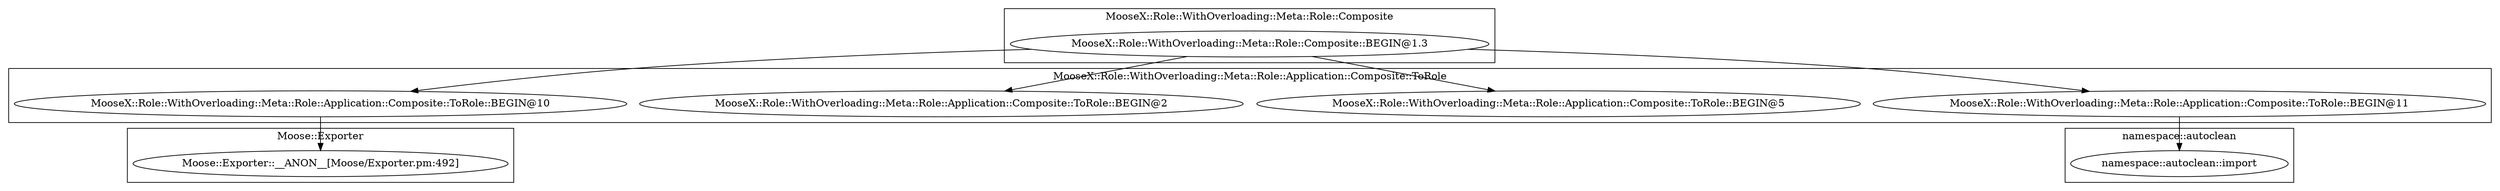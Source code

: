 digraph {
graph [overlap=false]
subgraph cluster_MooseX_Role_WithOverloading_Meta_Role_Composite {
	label="MooseX::Role::WithOverloading::Meta::Role::Composite";
	"MooseX::Role::WithOverloading::Meta::Role::Composite::BEGIN@1.3";
}
subgraph cluster_MooseX_Role_WithOverloading_Meta_Role_Application_Composite_ToRole {
	label="MooseX::Role::WithOverloading::Meta::Role::Application::Composite::ToRole";
	"MooseX::Role::WithOverloading::Meta::Role::Application::Composite::ToRole::BEGIN@10";
	"MooseX::Role::WithOverloading::Meta::Role::Application::Composite::ToRole::BEGIN@5";
	"MooseX::Role::WithOverloading::Meta::Role::Application::Composite::ToRole::BEGIN@2";
	"MooseX::Role::WithOverloading::Meta::Role::Application::Composite::ToRole::BEGIN@11";
}
subgraph cluster_Moose_Exporter {
	label="Moose::Exporter";
	"Moose::Exporter::__ANON__[Moose/Exporter.pm:492]";
}
subgraph cluster_namespace_autoclean {
	label="namespace::autoclean";
	"namespace::autoclean::import";
}
"MooseX::Role::WithOverloading::Meta::Role::Composite::BEGIN@1.3" -> "MooseX::Role::WithOverloading::Meta::Role::Application::Composite::ToRole::BEGIN@2";
"MooseX::Role::WithOverloading::Meta::Role::Composite::BEGIN@1.3" -> "MooseX::Role::WithOverloading::Meta::Role::Application::Composite::ToRole::BEGIN@11";
"MooseX::Role::WithOverloading::Meta::Role::Application::Composite::ToRole::BEGIN@10" -> "Moose::Exporter::__ANON__[Moose/Exporter.pm:492]";
"MooseX::Role::WithOverloading::Meta::Role::Composite::BEGIN@1.3" -> "MooseX::Role::WithOverloading::Meta::Role::Application::Composite::ToRole::BEGIN@5";
"MooseX::Role::WithOverloading::Meta::Role::Composite::BEGIN@1.3" -> "MooseX::Role::WithOverloading::Meta::Role::Application::Composite::ToRole::BEGIN@10";
"MooseX::Role::WithOverloading::Meta::Role::Application::Composite::ToRole::BEGIN@11" -> "namespace::autoclean::import";
}

